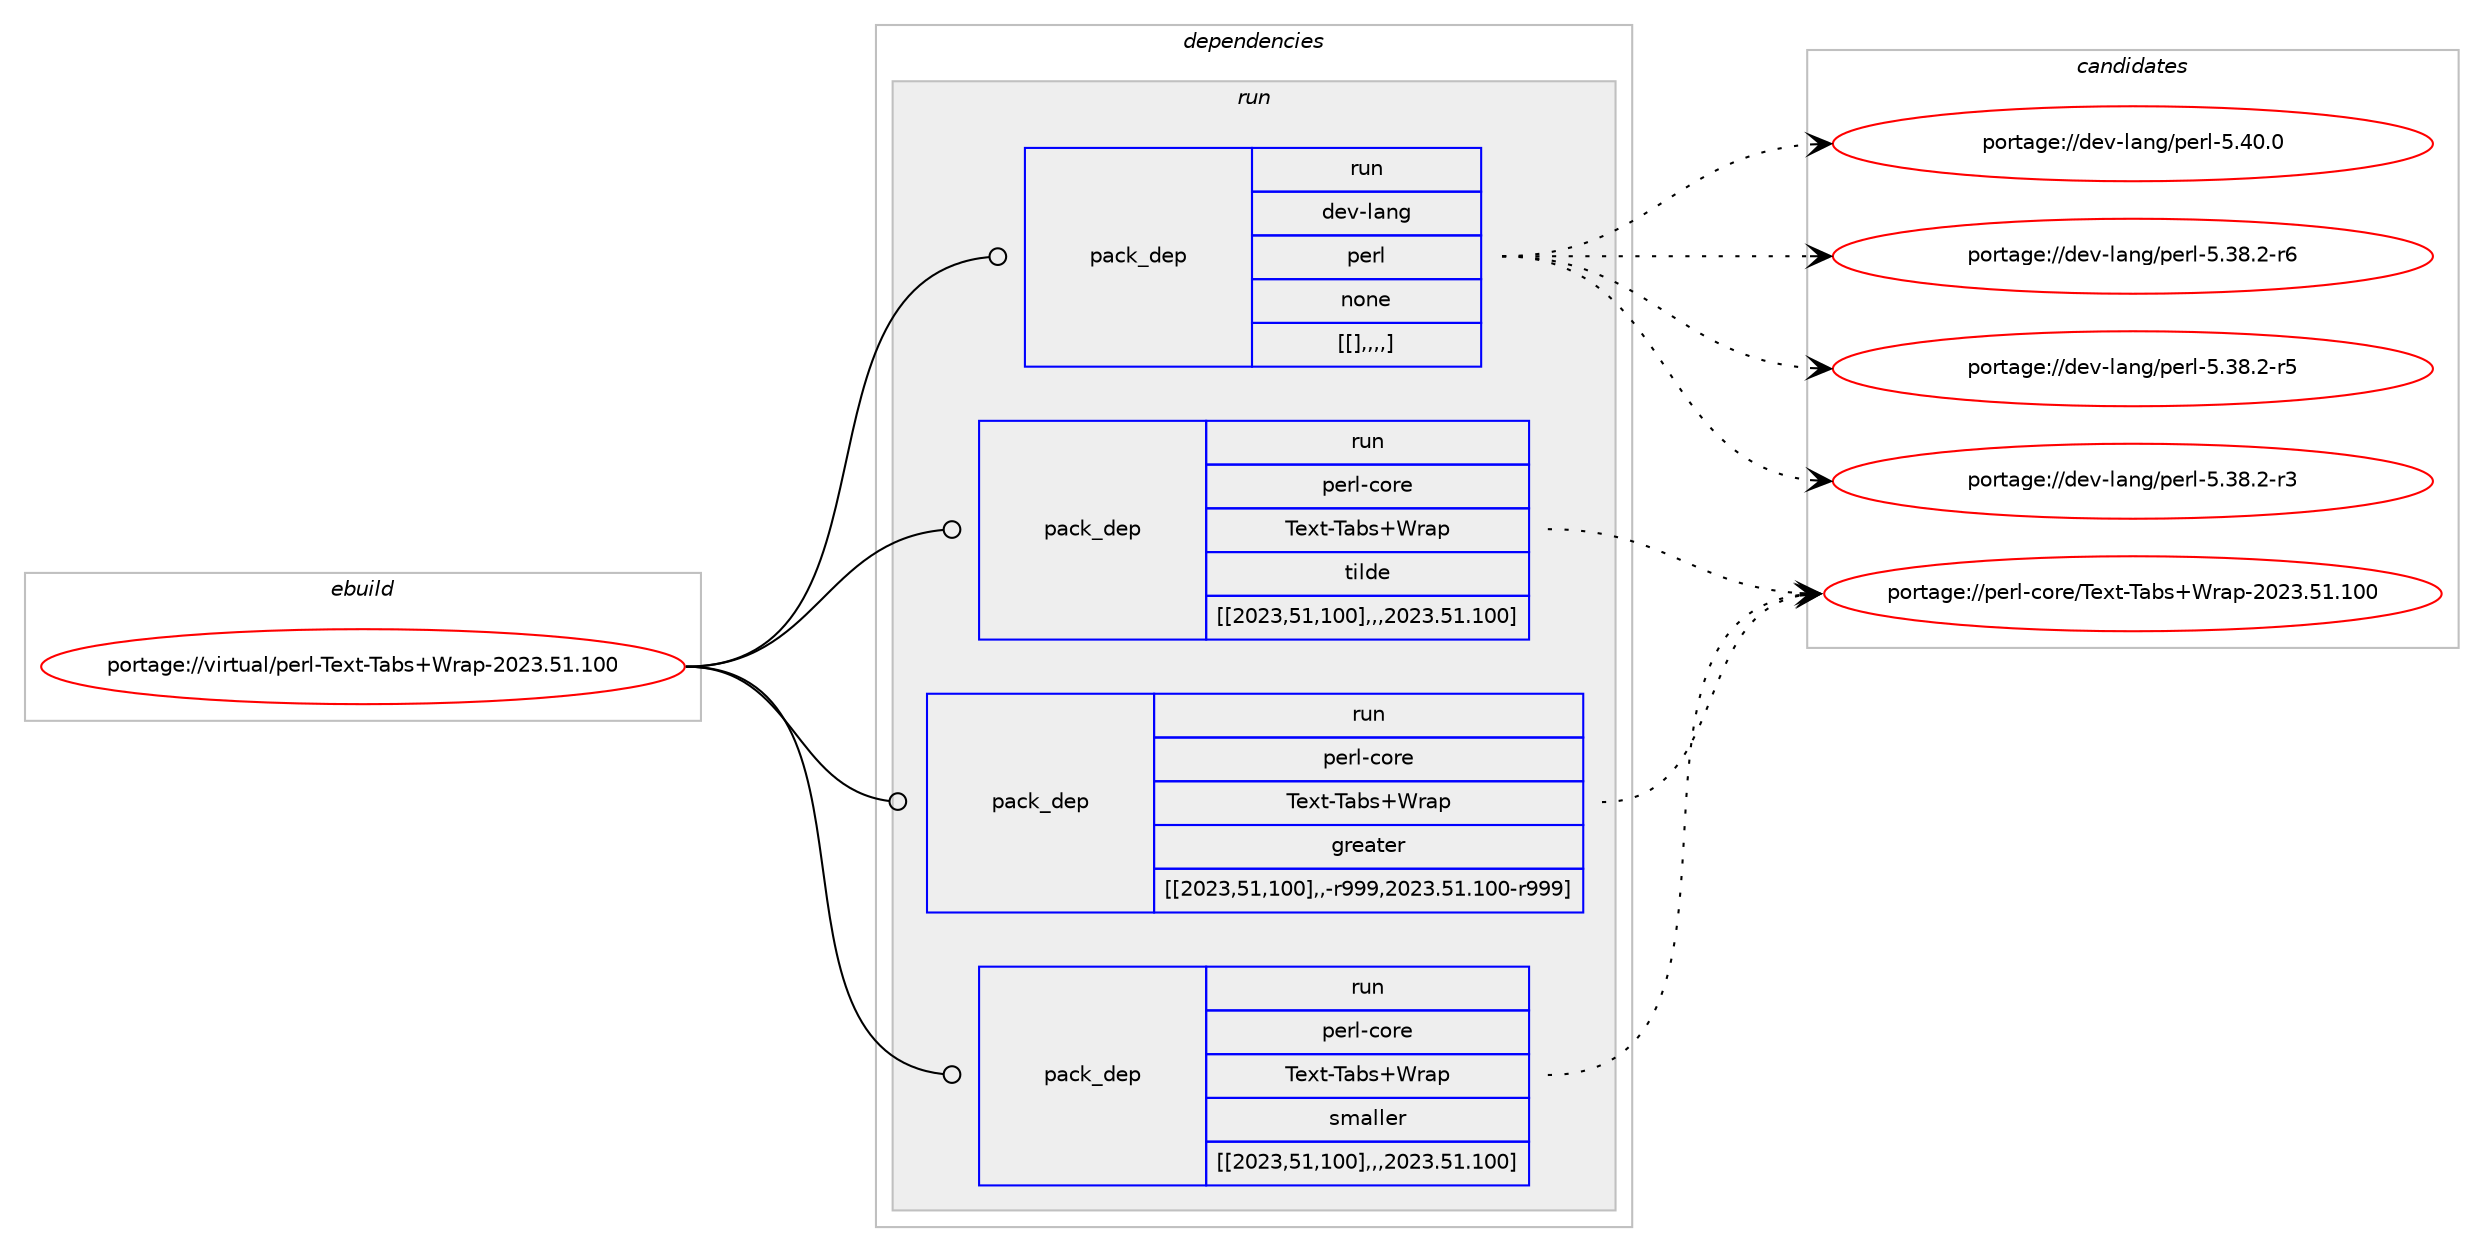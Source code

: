 digraph prolog {

# *************
# Graph options
# *************

newrank=true;
concentrate=true;
compound=true;
graph [rankdir=LR,fontname=Helvetica,fontsize=10,ranksep=1.5];#, ranksep=2.5, nodesep=0.2];
edge  [arrowhead=vee];
node  [fontname=Helvetica,fontsize=10];

# **********
# The ebuild
# **********

subgraph cluster_leftcol {
color=gray;
label=<<i>ebuild</i>>;
id [label="portage://virtual/perl-Text-Tabs+Wrap-2023.51.100", color=red, width=4, href="../virtual/perl-Text-Tabs+Wrap-2023.51.100.svg"];
}

# ****************
# The dependencies
# ****************

subgraph cluster_midcol {
color=gray;
label=<<i>dependencies</i>>;
subgraph cluster_compile {
fillcolor="#eeeeee";
style=filled;
label=<<i>compile</i>>;
}
subgraph cluster_compileandrun {
fillcolor="#eeeeee";
style=filled;
label=<<i>compile and run</i>>;
}
subgraph cluster_run {
fillcolor="#eeeeee";
style=filled;
label=<<i>run</i>>;
subgraph pack1731 {
dependency2185 [label=<<TABLE BORDER="0" CELLBORDER="1" CELLSPACING="0" CELLPADDING="4" WIDTH="220"><TR><TD ROWSPAN="6" CELLPADDING="30">pack_dep</TD></TR><TR><TD WIDTH="110">run</TD></TR><TR><TD>dev-lang</TD></TR><TR><TD>perl</TD></TR><TR><TD>none</TD></TR><TR><TD>[[],,,,]</TD></TR></TABLE>>, shape=none, color=blue];
}
id:e -> dependency2185:w [weight=20,style="solid",arrowhead="odot"];
subgraph pack1735 {
dependency2189 [label=<<TABLE BORDER="0" CELLBORDER="1" CELLSPACING="0" CELLPADDING="4" WIDTH="220"><TR><TD ROWSPAN="6" CELLPADDING="30">pack_dep</TD></TR><TR><TD WIDTH="110">run</TD></TR><TR><TD>perl-core</TD></TR><TR><TD>Text-Tabs+Wrap</TD></TR><TR><TD>tilde</TD></TR><TR><TD>[[2023,51,100],,,2023.51.100]</TD></TR></TABLE>>, shape=none, color=blue];
}
id:e -> dependency2189:w [weight=20,style="solid",arrowhead="odot"];
subgraph pack1737 {
dependency2191 [label=<<TABLE BORDER="0" CELLBORDER="1" CELLSPACING="0" CELLPADDING="4" WIDTH="220"><TR><TD ROWSPAN="6" CELLPADDING="30">pack_dep</TD></TR><TR><TD WIDTH="110">run</TD></TR><TR><TD>perl-core</TD></TR><TR><TD>Text-Tabs+Wrap</TD></TR><TR><TD>greater</TD></TR><TR><TD>[[2023,51,100],,-r999,2023.51.100-r999]</TD></TR></TABLE>>, shape=none, color=blue];
}
id:e -> dependency2191:w [weight=20,style="solid",arrowhead="odot"];
subgraph pack1740 {
dependency2195 [label=<<TABLE BORDER="0" CELLBORDER="1" CELLSPACING="0" CELLPADDING="4" WIDTH="220"><TR><TD ROWSPAN="6" CELLPADDING="30">pack_dep</TD></TR><TR><TD WIDTH="110">run</TD></TR><TR><TD>perl-core</TD></TR><TR><TD>Text-Tabs+Wrap</TD></TR><TR><TD>smaller</TD></TR><TR><TD>[[2023,51,100],,,2023.51.100]</TD></TR></TABLE>>, shape=none, color=blue];
}
id:e -> dependency2195:w [weight=20,style="solid",arrowhead="odot"];
}
}

# **************
# The candidates
# **************

subgraph cluster_choices {
rank=same;
color=gray;
label=<<i>candidates</i>>;

subgraph choice1726 {
color=black;
nodesep=1;
choice10010111845108971101034711210111410845534652484648 [label="portage://dev-lang/perl-5.40.0", color=red, width=4,href="../dev-lang/perl-5.40.0.svg"];
choice100101118451089711010347112101114108455346515646504511454 [label="portage://dev-lang/perl-5.38.2-r6", color=red, width=4,href="../dev-lang/perl-5.38.2-r6.svg"];
choice100101118451089711010347112101114108455346515646504511453 [label="portage://dev-lang/perl-5.38.2-r5", color=red, width=4,href="../dev-lang/perl-5.38.2-r5.svg"];
choice100101118451089711010347112101114108455346515646504511451 [label="portage://dev-lang/perl-5.38.2-r3", color=red, width=4,href="../dev-lang/perl-5.38.2-r3.svg"];
dependency2185:e -> choice10010111845108971101034711210111410845534652484648:w [style=dotted,weight="100"];
dependency2185:e -> choice100101118451089711010347112101114108455346515646504511454:w [style=dotted,weight="100"];
dependency2185:e -> choice100101118451089711010347112101114108455346515646504511453:w [style=dotted,weight="100"];
dependency2185:e -> choice100101118451089711010347112101114108455346515646504511451:w [style=dotted,weight="100"];
}
subgraph choice1728 {
color=black;
nodesep=1;
choice1121011141084599111114101478410112011645849798115438711497112455048505146534946494848 [label="portage://perl-core/Text-Tabs+Wrap-2023.51.100", color=red, width=4,href="../perl-core/Text-Tabs+Wrap-2023.51.100.svg"];
dependency2189:e -> choice1121011141084599111114101478410112011645849798115438711497112455048505146534946494848:w [style=dotted,weight="100"];
}
subgraph choice1732 {
color=black;
nodesep=1;
choice1121011141084599111114101478410112011645849798115438711497112455048505146534946494848 [label="portage://perl-core/Text-Tabs+Wrap-2023.51.100", color=red, width=4,href="../perl-core/Text-Tabs+Wrap-2023.51.100.svg"];
dependency2191:e -> choice1121011141084599111114101478410112011645849798115438711497112455048505146534946494848:w [style=dotted,weight="100"];
}
subgraph choice1733 {
color=black;
nodesep=1;
choice1121011141084599111114101478410112011645849798115438711497112455048505146534946494848 [label="portage://perl-core/Text-Tabs+Wrap-2023.51.100", color=red, width=4,href="../perl-core/Text-Tabs+Wrap-2023.51.100.svg"];
dependency2195:e -> choice1121011141084599111114101478410112011645849798115438711497112455048505146534946494848:w [style=dotted,weight="100"];
}
}

}
